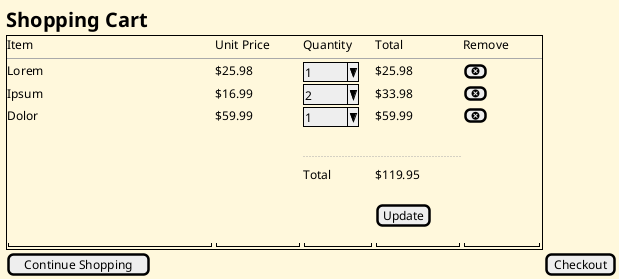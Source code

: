 @startsalt ShoppingCart
skinparam BackgroundColor cornsilk

{
<size:20><b>Shopping Cart</b></size>

{+
Item | Unit Price | Quantity | Total | Remove
--|--|--|--|--
Lorem |$25.98 | ^1    ^ | $25.98 | [<&circle-x>]
Ipsum |$16.99 | ^2    ^| $33.98 | [<&circle-x>]
Dolor |$59.99| ^1    ^ | $59.99 | [<&circle-x>]
.              |       |         |  |
.              
.              |       |         |  |
.|..|...|
. 
|. |.| Total | $119.95 
.
|.|.| . |[Update]

"                         "|"          "|"        "|"          "|"         "
}
[Continue Shopping]|[Checkout]
}
@endsalt